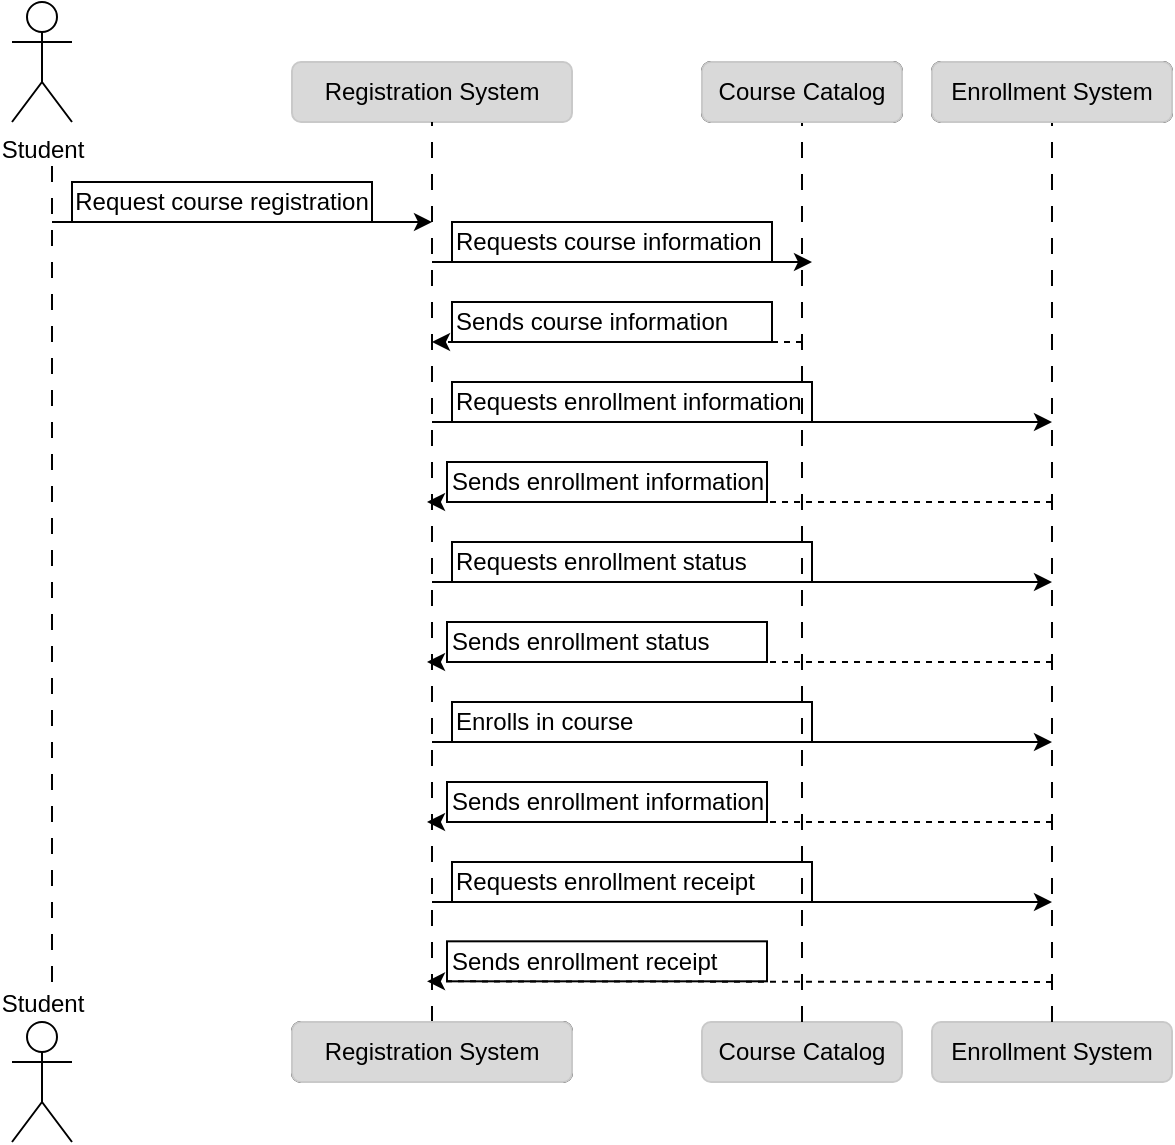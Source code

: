 <mxfile>
    <diagram id="Em5RDL5cYm9Ge_MQ_J6G" name="Page-1">
        <mxGraphModel dx="1216" dy="784" grid="0" gridSize="10" guides="1" tooltips="1" connect="1" arrows="1" fold="1" page="1" pageScale="1" pageWidth="850" pageHeight="1100" background="#ffffff" math="0" shadow="0">
            <root>
                <mxCell id="0"/>
                <mxCell id="1" parent="0"/>
                <mxCell id="2" value="Student" style="shape=umlActor;verticalLabelPosition=bottom;verticalAlign=top;html=1;outlineConnect=0;strokeColor=#000000;fontColor=#000000;" parent="1" vertex="1">
                    <mxGeometry x="80" y="70" width="30" height="60" as="geometry"/>
                </mxCell>
                <mxCell id="3" value="Registration System" style="rounded=1;whiteSpace=wrap;html=1;strokeColor=#C9C9C9;fontColor=#000000;fillColor=#D9D9D9;" parent="1" vertex="1">
                    <mxGeometry x="220" y="100" width="140" height="30" as="geometry"/>
                </mxCell>
                <mxCell id="4" value="Course Catalog" style="rounded=1;whiteSpace=wrap;html=1;strokeColor=#000000;fontColor=#000000;" parent="1" vertex="1">
                    <mxGeometry x="425" y="100" width="100" height="30" as="geometry"/>
                </mxCell>
                <mxCell id="6" value="Enrollment System" style="rounded=1;whiteSpace=wrap;html=1;strokeColor=#000000;fontColor=#000000;" parent="1" vertex="1">
                    <mxGeometry x="540" y="100" width="120" height="30" as="geometry"/>
                </mxCell>
                <mxCell id="10" value="Registration System" style="rounded=1;whiteSpace=wrap;html=1;strokeColor=#000000;fontColor=#000000;" parent="1" vertex="1">
                    <mxGeometry x="220" y="580" width="140" height="30" as="geometry"/>
                </mxCell>
                <mxCell id="11" value="Course Catalog" style="rounded=1;whiteSpace=wrap;html=1;strokeColor=#C9C9C9;fontColor=#000000;fillColor=#D9D9D9;" parent="1" vertex="1">
                    <mxGeometry x="425" y="580" width="100" height="30" as="geometry"/>
                </mxCell>
                <mxCell id="12" value="Enrollment System" style="rounded=1;whiteSpace=wrap;html=1;strokeColor=#C9C9C9;fontColor=#000000;fillColor=#D9D9D9;" parent="1" vertex="1">
                    <mxGeometry x="540" y="580" width="120" height="30" as="geometry"/>
                </mxCell>
                <mxCell id="13" value="Student" style="shape=umlActor;verticalLabelPosition=top;verticalAlign=bottom;html=1;outlineConnect=0;horizontal=1;labelPosition=center;align=center;strokeColor=#000000;fontColor=#000000;" parent="1" vertex="1">
                    <mxGeometry x="80" y="580" width="30" height="60" as="geometry"/>
                </mxCell>
                <mxCell id="14" value="" style="endArrow=none;dashed=1;html=1;dashPattern=8 8;strokeColor=#000000;fontColor=#000000;" parent="1" edge="1">
                    <mxGeometry width="50" height="50" relative="1" as="geometry">
                        <mxPoint x="100" y="560" as="sourcePoint"/>
                        <mxPoint x="100" y="150" as="targetPoint"/>
                    </mxGeometry>
                </mxCell>
                <mxCell id="15" value="" style="endArrow=none;dashed=1;html=1;exitX=0.5;exitY=0;exitDx=0;exitDy=0;entryX=0.5;entryY=1;entryDx=0;entryDy=0;dashPattern=8 8;strokeColor=#000000;fontColor=#000000;" parent="1" source="10" target="3" edge="1">
                    <mxGeometry width="50" height="50" relative="1" as="geometry">
                        <mxPoint x="289.66" y="500" as="sourcePoint"/>
                        <mxPoint x="289.66" y="160" as="targetPoint"/>
                    </mxGeometry>
                </mxCell>
                <mxCell id="16" value="" style="endArrow=none;dashed=1;html=1;exitX=0.5;exitY=0;exitDx=0;exitDy=0;entryX=0.5;entryY=1;entryDx=0;entryDy=0;dashPattern=8 8;strokeColor=#000000;fontColor=#000000;" parent="1" source="11" target="4" edge="1">
                    <mxGeometry width="50" height="50" relative="1" as="geometry">
                        <mxPoint x="475" y="530" as="sourcePoint"/>
                        <mxPoint x="474.66" y="170" as="targetPoint"/>
                    </mxGeometry>
                </mxCell>
                <mxCell id="17" value="" style="endArrow=none;dashed=1;html=1;exitX=0.5;exitY=0;exitDx=0;exitDy=0;entryX=0.5;entryY=1;entryDx=0;entryDy=0;dashPattern=8 8;strokeColor=#000000;fontColor=#000000;" parent="1" source="12" target="6" edge="1">
                    <mxGeometry width="50" height="50" relative="1" as="geometry">
                        <mxPoint x="599.66" y="520" as="sourcePoint"/>
                        <mxPoint x="599.66" y="150" as="targetPoint"/>
                    </mxGeometry>
                </mxCell>
                <mxCell id="18" value="" style="endArrow=classic;html=1;strokeColor=#000000;fontColor=#000000;" parent="1" edge="1">
                    <mxGeometry width="50" height="50" relative="1" as="geometry">
                        <mxPoint x="100" y="180" as="sourcePoint"/>
                        <mxPoint x="290" y="180" as="targetPoint"/>
                    </mxGeometry>
                </mxCell>
                <mxCell id="19" value="" style="endArrow=classic;html=1;strokeColor=#000000;fontColor=#000000;" parent="1" edge="1">
                    <mxGeometry width="50" height="50" relative="1" as="geometry">
                        <mxPoint x="290" y="200" as="sourcePoint"/>
                        <mxPoint x="480" y="200" as="targetPoint"/>
                    </mxGeometry>
                </mxCell>
                <mxCell id="20" value="Request course registration" style="text;html=1;strokeColor=#000000;fillColor=none;align=center;verticalAlign=middle;whiteSpace=wrap;rounded=0;fontColor=#000000;" parent="1" vertex="1">
                    <mxGeometry x="110" y="160" width="150" height="20" as="geometry"/>
                </mxCell>
                <mxCell id="21" value="Requests course information" style="text;html=1;strokeColor=#000000;fillColor=none;align=left;verticalAlign=middle;whiteSpace=wrap;rounded=0;fontColor=#000000;" parent="1" vertex="1">
                    <mxGeometry x="300" y="180" width="160" height="20" as="geometry"/>
                </mxCell>
                <mxCell id="22" value="" style="endArrow=classic;html=1;strokeColor=#000000;fontColor=#000000;" parent="1" edge="1">
                    <mxGeometry width="50" height="50" relative="1" as="geometry">
                        <mxPoint x="290" y="280" as="sourcePoint"/>
                        <mxPoint x="600" y="280" as="targetPoint"/>
                    </mxGeometry>
                </mxCell>
                <mxCell id="23" value="Requests enrollment information" style="text;html=1;strokeColor=#000000;fillColor=none;align=left;verticalAlign=middle;whiteSpace=wrap;rounded=0;fontColor=#000000;" parent="1" vertex="1">
                    <mxGeometry x="300" y="260" width="180" height="20" as="geometry"/>
                </mxCell>
                <mxCell id="24" value="" style="endArrow=classic;html=1;strokeColor=#000000;fontColor=#000000;" parent="1" edge="1">
                    <mxGeometry width="50" height="50" relative="1" as="geometry">
                        <mxPoint x="290" y="360" as="sourcePoint"/>
                        <mxPoint x="600.0" y="360" as="targetPoint"/>
                    </mxGeometry>
                </mxCell>
                <mxCell id="25" value="Requests enrollment status" style="text;html=1;strokeColor=#000000;fillColor=none;align=left;verticalAlign=middle;whiteSpace=wrap;rounded=0;fontColor=#000000;" parent="1" vertex="1">
                    <mxGeometry x="300" y="340" width="180" height="20" as="geometry"/>
                </mxCell>
                <mxCell id="26" value="" style="endArrow=classic;html=1;strokeColor=#000000;fontColor=#000000;" parent="1" edge="1">
                    <mxGeometry width="50" height="50" relative="1" as="geometry">
                        <mxPoint x="290" y="440" as="sourcePoint"/>
                        <mxPoint x="600.0" y="440" as="targetPoint"/>
                    </mxGeometry>
                </mxCell>
                <mxCell id="27" value="Enrolls in course" style="text;html=1;strokeColor=#000000;fillColor=none;align=left;verticalAlign=middle;whiteSpace=wrap;rounded=0;fontColor=#000000;" parent="1" vertex="1">
                    <mxGeometry x="300" y="420" width="180" height="20" as="geometry"/>
                </mxCell>
                <mxCell id="28" value="" style="endArrow=classic;html=1;strokeColor=#000000;fontColor=#000000;" parent="1" edge="1">
                    <mxGeometry width="50" height="50" relative="1" as="geometry">
                        <mxPoint x="290" y="520.0" as="sourcePoint"/>
                        <mxPoint x="600.0" y="520.0" as="targetPoint"/>
                    </mxGeometry>
                </mxCell>
                <mxCell id="29" value="Requests enrollment receipt" style="text;html=1;strokeColor=#000000;fillColor=none;align=left;verticalAlign=middle;whiteSpace=wrap;rounded=0;fontColor=#000000;" parent="1" vertex="1">
                    <mxGeometry x="300" y="500" width="180" height="20" as="geometry"/>
                </mxCell>
                <mxCell id="30" value="" style="endArrow=classic;html=1;dashed=1;strokeColor=#000000;fontColor=#000000;" parent="1" edge="1">
                    <mxGeometry width="50" height="50" relative="1" as="geometry">
                        <mxPoint x="475" y="240" as="sourcePoint"/>
                        <mxPoint x="290" y="240" as="targetPoint"/>
                    </mxGeometry>
                </mxCell>
                <mxCell id="31" value="Sends course information" style="text;html=1;strokeColor=#000000;fillColor=none;align=left;verticalAlign=middle;whiteSpace=wrap;rounded=0;fontColor=#000000;" parent="1" vertex="1">
                    <mxGeometry x="300" y="220" width="160" height="20" as="geometry"/>
                </mxCell>
                <mxCell id="32" value="" style="endArrow=classic;html=1;dashed=1;strokeColor=#000000;fontColor=#000000;" parent="1" edge="1">
                    <mxGeometry width="50" height="50" relative="1" as="geometry">
                        <mxPoint x="600" y="320" as="sourcePoint"/>
                        <mxPoint x="287.5" y="320" as="targetPoint"/>
                    </mxGeometry>
                </mxCell>
                <mxCell id="33" value="Sends enrollment information" style="text;html=1;strokeColor=#000000;fillColor=none;align=left;verticalAlign=middle;whiteSpace=wrap;rounded=0;fontColor=#000000;" parent="1" vertex="1">
                    <mxGeometry x="297.5" y="300" width="160" height="20" as="geometry"/>
                </mxCell>
                <mxCell id="34" value="" style="endArrow=classic;html=1;dashed=1;strokeColor=#000000;fontColor=#000000;" parent="1" edge="1">
                    <mxGeometry width="50" height="50" relative="1" as="geometry">
                        <mxPoint x="600" y="400" as="sourcePoint"/>
                        <mxPoint x="287.5" y="400" as="targetPoint"/>
                    </mxGeometry>
                </mxCell>
                <mxCell id="35" value="Sends enrollment status" style="text;html=1;strokeColor=#000000;fillColor=none;align=left;verticalAlign=middle;whiteSpace=wrap;rounded=0;fontColor=#000000;" parent="1" vertex="1">
                    <mxGeometry x="297.5" y="380" width="160" height="20" as="geometry"/>
                </mxCell>
                <mxCell id="36" value="" style="endArrow=classic;html=1;dashed=1;strokeColor=#000000;fontColor=#000000;" parent="1" edge="1">
                    <mxGeometry width="50" height="50" relative="1" as="geometry">
                        <mxPoint x="600" y="480" as="sourcePoint"/>
                        <mxPoint x="287.5" y="480" as="targetPoint"/>
                    </mxGeometry>
                </mxCell>
                <mxCell id="37" value="Sends enrollment information" style="text;html=1;strokeColor=#000000;fillColor=none;align=left;verticalAlign=middle;whiteSpace=wrap;rounded=0;fontColor=#000000;" parent="1" vertex="1">
                    <mxGeometry x="297.5" y="460" width="160" height="20" as="geometry"/>
                </mxCell>
                <mxCell id="38" value="" style="endArrow=classic;html=1;dashed=1;strokeColor=#000000;fontColor=#000000;" parent="1" edge="1">
                    <mxGeometry width="50" height="50" relative="1" as="geometry">
                        <mxPoint x="600" y="560" as="sourcePoint"/>
                        <mxPoint x="287.5" y="559.66" as="targetPoint"/>
                    </mxGeometry>
                </mxCell>
                <mxCell id="39" value="Sends enrollment receipt" style="text;html=1;strokeColor=#000000;fillColor=none;align=left;verticalAlign=middle;whiteSpace=wrap;rounded=0;fontColor=#000000;" parent="1" vertex="1">
                    <mxGeometry x="297.5" y="539.66" width="160" height="20" as="geometry"/>
                </mxCell>
                <mxCell id="40" value="Course Catalog" style="rounded=1;whiteSpace=wrap;html=1;strokeColor=#C9C9C9;fontColor=#000000;fillColor=#D9D9D9;" vertex="1" parent="1">
                    <mxGeometry x="425" y="100" width="100" height="30" as="geometry"/>
                </mxCell>
                <mxCell id="41" value="Enrollment System" style="rounded=1;whiteSpace=wrap;html=1;strokeColor=#C9C9C9;fontColor=#000000;fillColor=#D9D9D9;" vertex="1" parent="1">
                    <mxGeometry x="540" y="100" width="120" height="30" as="geometry"/>
                </mxCell>
                <mxCell id="42" value="Registration System" style="rounded=1;whiteSpace=wrap;html=1;strokeColor=#C9C9C9;fontColor=#000000;fillColor=#D9D9D9;" vertex="1" parent="1">
                    <mxGeometry x="220" y="580" width="140" height="30" as="geometry"/>
                </mxCell>
            </root>
        </mxGraphModel>
    </diagram>
</mxfile>